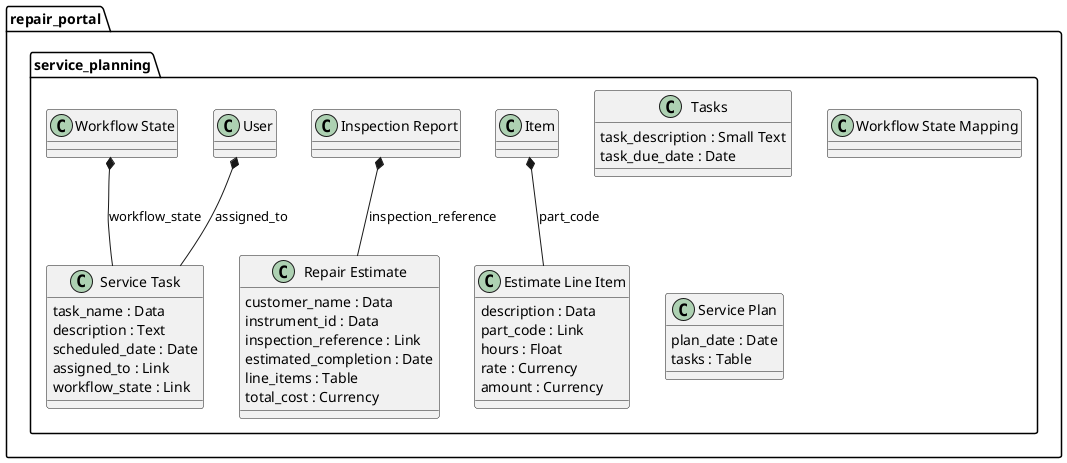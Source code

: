 @startuml
package repair_portal.service_planning <<Folder>> {
"Item" *-- "Estimate Line Item": part_code
  class "Estimate Line Item" {
    description : Data
    part_code : Link
    hours : Float
    rate : Currency
    amount : Currency
  }

"Inspection Report" *-- "Repair Estimate": inspection_reference
  class "Repair Estimate" {
    customer_name : Data
    instrument_id : Data
    inspection_reference : Link
    estimated_completion : Date
    line_items : Table
    total_cost : Currency
  }

  class "Tasks" {
    task_description : Small Text
    task_due_date : Date
  }

"User" *-- "Service Task": assigned_to
"Workflow State" *-- "Service Task": workflow_state
  class "Service Task" {
    task_name : Data
    description : Text
    scheduled_date : Date
    assigned_to : Link
    workflow_state : Link
  }

  class "Workflow State Mapping" {
  }

  class "Service Plan" {
    plan_date : Date
    tasks : Table
  }
}
@enduml